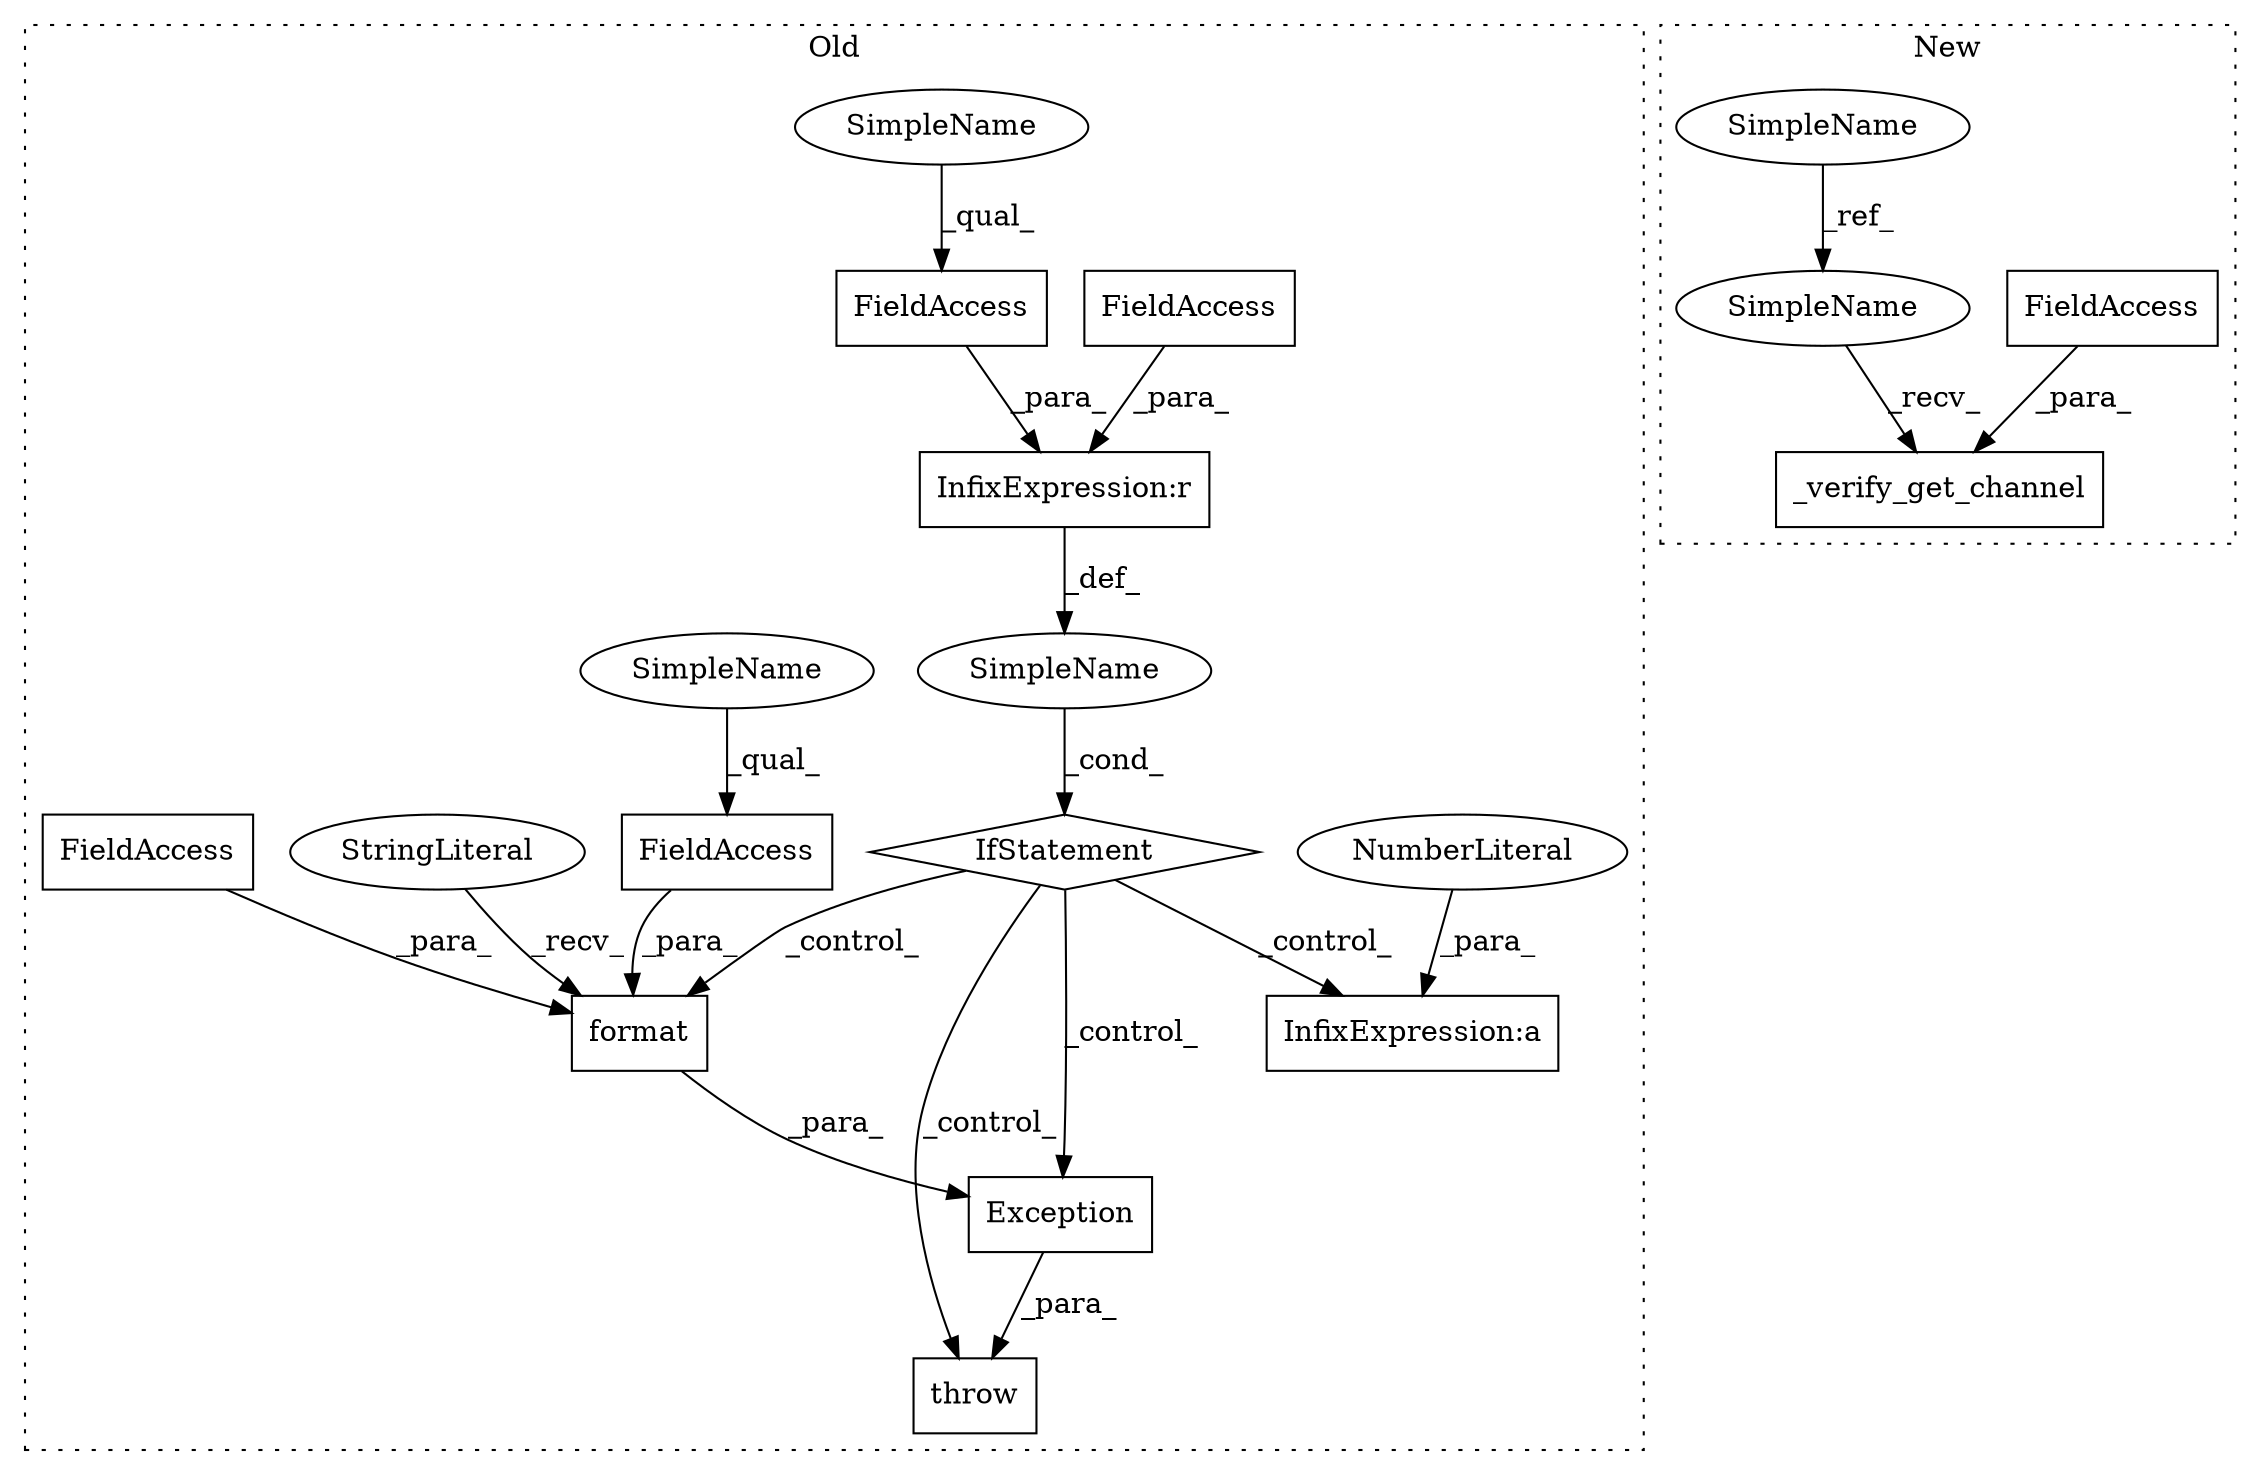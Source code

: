 digraph G {
subgraph cluster0 {
1 [label="IfStatement" a="25" s="13738,13763" l="4,2" shape="diamond"];
3 [label="SimpleName" a="42" s="" l="" shape="ellipse"];
4 [label="throw" a="53" s="13773" l="6" shape="box"];
5 [label="InfixExpression:a" a="27" s="14066" l="3" shape="box"];
6 [label="NumberLiteral" a="34" s="14069" l="1" shape="ellipse"];
7 [label="InfixExpression:r" a="27" s="13743" l="3" shape="box"];
8 [label="format" a="32" s="13854,13880" l="7,1" shape="box"];
9 [label="StringLiteral" a="45" s="13789" l="64" shape="ellipse"];
10 [label="Exception" a="32" s="13779,13881" l="10,1" shape="box"];
12 [label="FieldAccess" a="22" s="13746" l="17" shape="box"];
14 [label="FieldAccess" a="22" s="13863" l="17" shape="box"];
15 [label="FieldAccess" a="22" s="13742" l="1" shape="box"];
16 [label="FieldAccess" a="22" s="13861" l="1" shape="box"];
18 [label="SimpleName" a="42" s="13863" l="4" shape="ellipse"];
19 [label="SimpleName" a="42" s="13746" l="4" shape="ellipse"];
label = "Old";
style="dotted";
}
subgraph cluster1 {
2 [label="_verify_get_channel" a="32" s="20484,20505" l="20,1" shape="box"];
11 [label="FieldAccess" a="22" s="20504" l="1" shape="box"];
13 [label="SimpleName" a="42" s="20468" l="4" shape="ellipse"];
17 [label="SimpleName" a="42" s="20479" l="4" shape="ellipse"];
label = "New";
style="dotted";
}
1 -> 5 [label="_control_"];
1 -> 4 [label="_control_"];
1 -> 10 [label="_control_"];
1 -> 8 [label="_control_"];
3 -> 1 [label="_cond_"];
6 -> 5 [label="_para_"];
7 -> 3 [label="_def_"];
8 -> 10 [label="_para_"];
9 -> 8 [label="_recv_"];
10 -> 4 [label="_para_"];
11 -> 2 [label="_para_"];
12 -> 7 [label="_para_"];
13 -> 17 [label="_ref_"];
14 -> 8 [label="_para_"];
15 -> 7 [label="_para_"];
16 -> 8 [label="_para_"];
17 -> 2 [label="_recv_"];
18 -> 14 [label="_qual_"];
19 -> 12 [label="_qual_"];
}